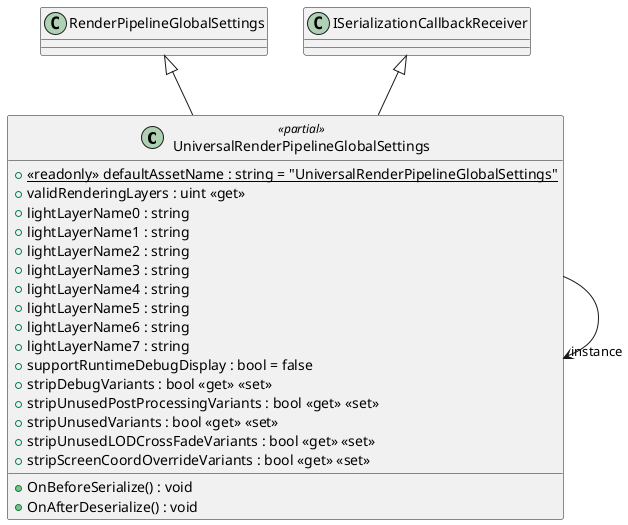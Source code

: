 @startuml
class UniversalRenderPipelineGlobalSettings <<partial>> {
    + OnBeforeSerialize() : void
    + OnAfterDeserialize() : void
    + {static} <<readonly>> defaultAssetName : string = "UniversalRenderPipelineGlobalSettings"
    + validRenderingLayers : uint <<get>>
    + lightLayerName0 : string
    + lightLayerName1 : string
    + lightLayerName2 : string
    + lightLayerName3 : string
    + lightLayerName4 : string
    + lightLayerName5 : string
    + lightLayerName6 : string
    + lightLayerName7 : string
    + supportRuntimeDebugDisplay : bool = false
    + stripDebugVariants : bool <<get>> <<set>>
    + stripUnusedPostProcessingVariants : bool <<get>> <<set>>
    + stripUnusedVariants : bool <<get>> <<set>>
    + stripUnusedLODCrossFadeVariants : bool <<get>> <<set>>
    + stripScreenCoordOverrideVariants : bool <<get>> <<set>>
}
RenderPipelineGlobalSettings <|-- UniversalRenderPipelineGlobalSettings
ISerializationCallbackReceiver <|-- UniversalRenderPipelineGlobalSettings
UniversalRenderPipelineGlobalSettings --> "instance" UniversalRenderPipelineGlobalSettings
@enduml

